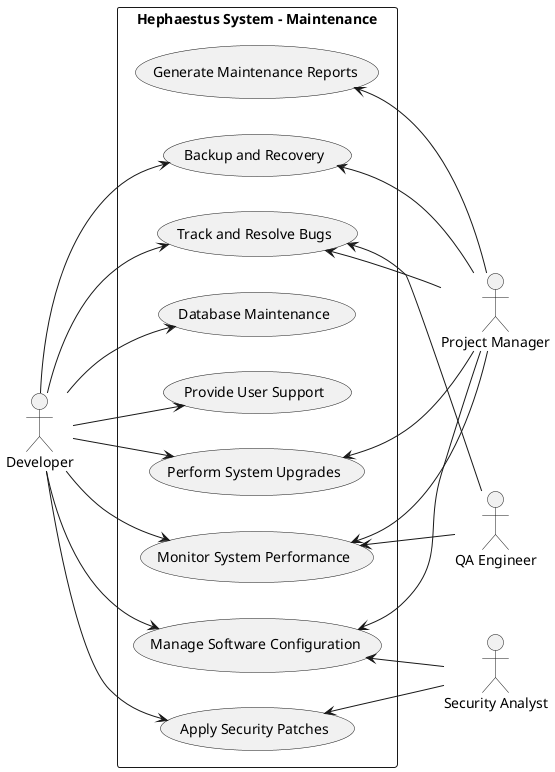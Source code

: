 @startuml
left to right direction
skinparam backgroundColor transparent
skinparam packageStyle rectangle

actor Developer
actor "Project Manager" as PM
actor "QA Engineer" as QA
actor "Security Analyst" as SA

rectangle "Hephaestus System - Maintenance" {
  usecase "Track and Resolve Bugs" as TRB
  usecase "Monitor System Performance" as MSP
  usecase "Perform System Upgrades" as PSU
  usecase "Apply Security Patches" as ASP
  usecase "Generate Maintenance Reports" as GMR
  usecase "Database Maintenance" as DM
  usecase "Backup and Recovery" as BR
  usecase "Provide User Support" as PUS
  usecase "Manage Software Configuration" as MSC
}

Developer --> TRB
Developer --> MSP
Developer --> PSU
Developer --> ASP
Developer --> DM
Developer --> BR
Developer --> PUS
Developer --> MSC

PM -up-> TRB
PM -up-> MSP
PM -up-> PSU
PM -up-> GMR
PM -up-> BR
PM -up-> MSC

QA -up-> TRB
QA -up-> MSP

SA -up-> ASP
SA -up-> MSC
@enduml
